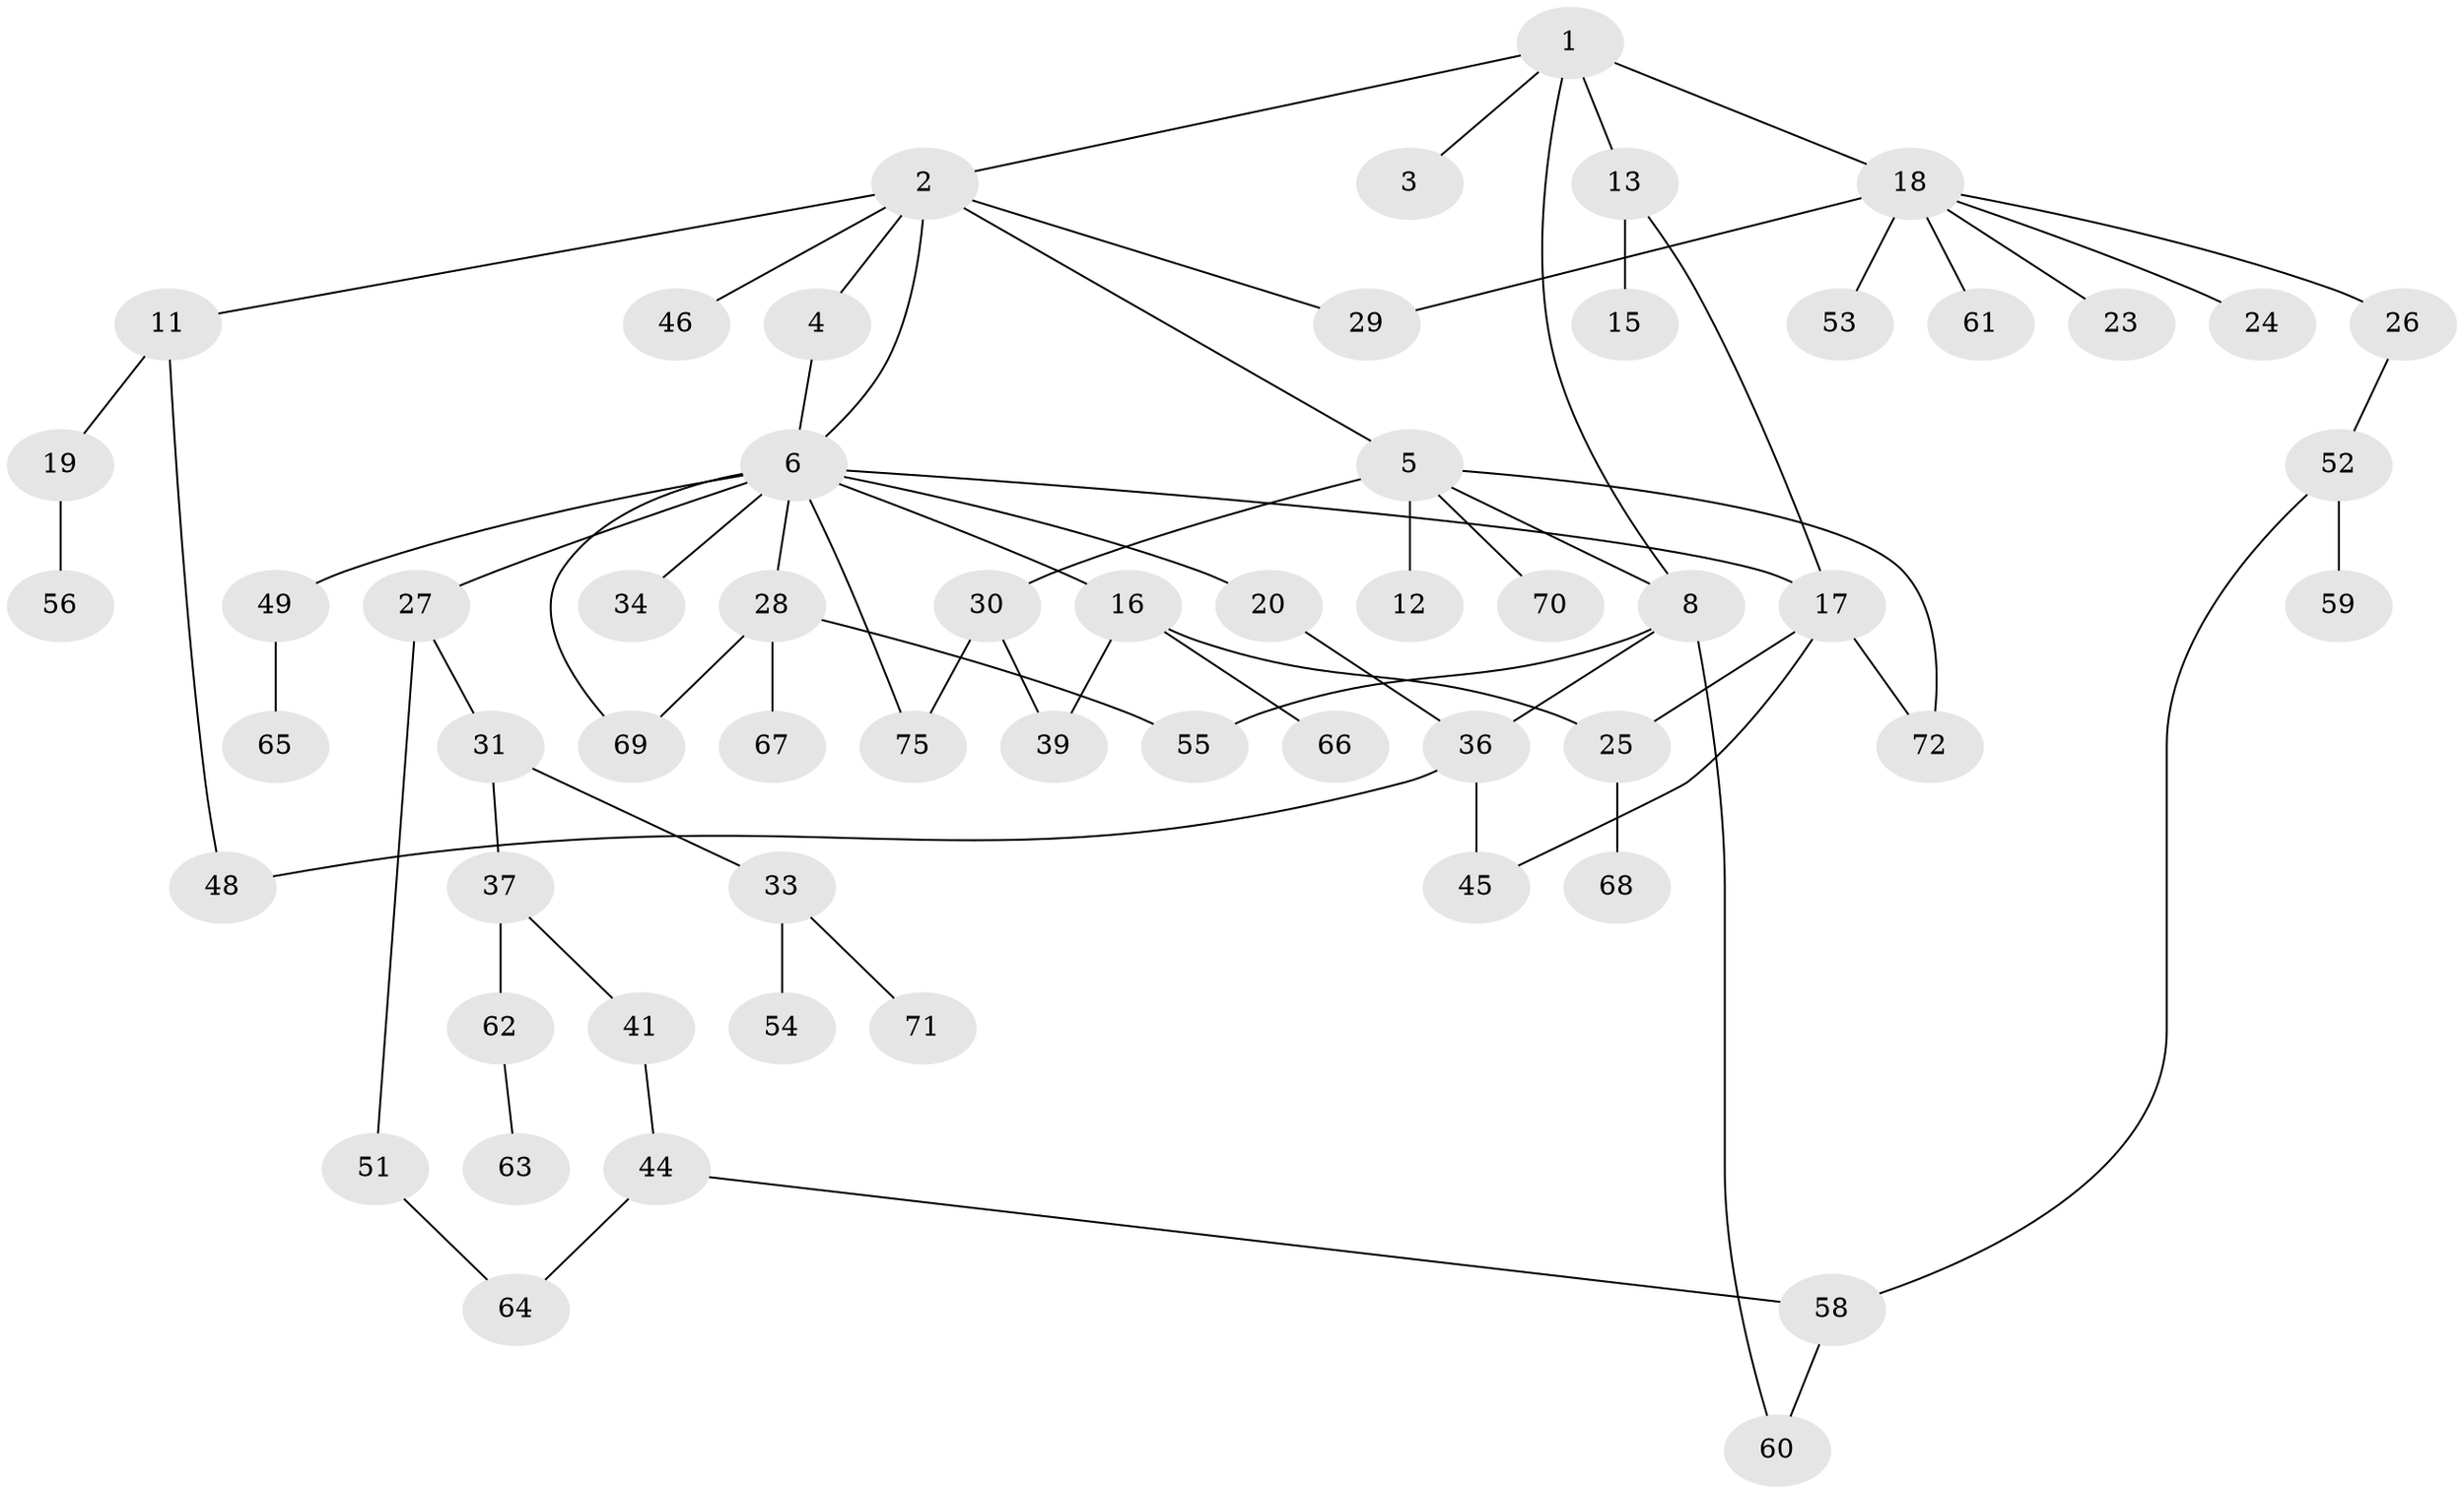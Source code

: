 // original degree distribution, {6: 0.03571428571428571, 7: 0.011904761904761904, 1: 0.30952380952380953, 2: 0.32142857142857145, 4: 0.08333333333333333, 8: 0.011904761904761904, 5: 0.023809523809523808, 3: 0.20238095238095238}
// Generated by graph-tools (version 1.1) at 2025/17/03/04/25 18:17:00]
// undirected, 58 vertices, 73 edges
graph export_dot {
graph [start="1"]
  node [color=gray90,style=filled];
  1;
  2;
  3;
  4;
  5;
  6 [super="+7"];
  8 [super="+21+76+83"];
  11 [super="+73+38"];
  12;
  13;
  15;
  16;
  17 [super="+57"];
  18 [super="+42+22"];
  19 [super="+50"];
  20;
  23;
  24;
  25;
  26;
  27 [super="+35+47"];
  28 [super="+79"];
  29 [super="+74"];
  30;
  31 [super="+32"];
  33;
  34;
  36 [super="+40"];
  37;
  39 [super="+43"];
  41;
  44;
  45 [super="+80+81"];
  46;
  48;
  49;
  51;
  52;
  53;
  54;
  55;
  56;
  58 [super="+84"];
  59;
  60;
  61;
  62;
  63;
  64;
  65;
  66;
  67;
  68 [super="+82"];
  69 [super="+78"];
  70;
  71;
  72;
  75;
  1 -- 2;
  1 -- 3;
  1 -- 8;
  1 -- 13;
  1 -- 18 [weight=2];
  2 -- 4;
  2 -- 5;
  2 -- 11;
  2 -- 29;
  2 -- 46;
  2 -- 6;
  4 -- 6;
  5 -- 12;
  5 -- 30;
  5 -- 70;
  5 -- 72;
  5 -- 8;
  6 -- 27;
  6 -- 49;
  6 -- 34;
  6 -- 69;
  6 -- 75;
  6 -- 16;
  6 -- 20;
  6 -- 28 [weight=2];
  6 -- 17;
  8 -- 60;
  8 -- 36;
  8 -- 55;
  11 -- 19;
  11 -- 48;
  13 -- 15;
  13 -- 17;
  16 -- 39;
  16 -- 66;
  16 -- 25;
  17 -- 25;
  17 -- 45;
  17 -- 72;
  18 -- 24;
  18 -- 26;
  18 -- 53;
  18 -- 61;
  18 -- 29;
  18 -- 23;
  19 -- 56;
  20 -- 36;
  25 -- 68;
  26 -- 52;
  27 -- 31;
  27 -- 51;
  28 -- 67;
  28 -- 55;
  28 -- 69;
  30 -- 75;
  30 -- 39;
  31 -- 33;
  31 -- 37;
  33 -- 54;
  33 -- 71;
  36 -- 45;
  36 -- 48;
  37 -- 41;
  37 -- 62;
  41 -- 44;
  44 -- 58;
  44 -- 64;
  49 -- 65;
  51 -- 64;
  52 -- 59;
  52 -- 58;
  58 -- 60;
  62 -- 63;
}
